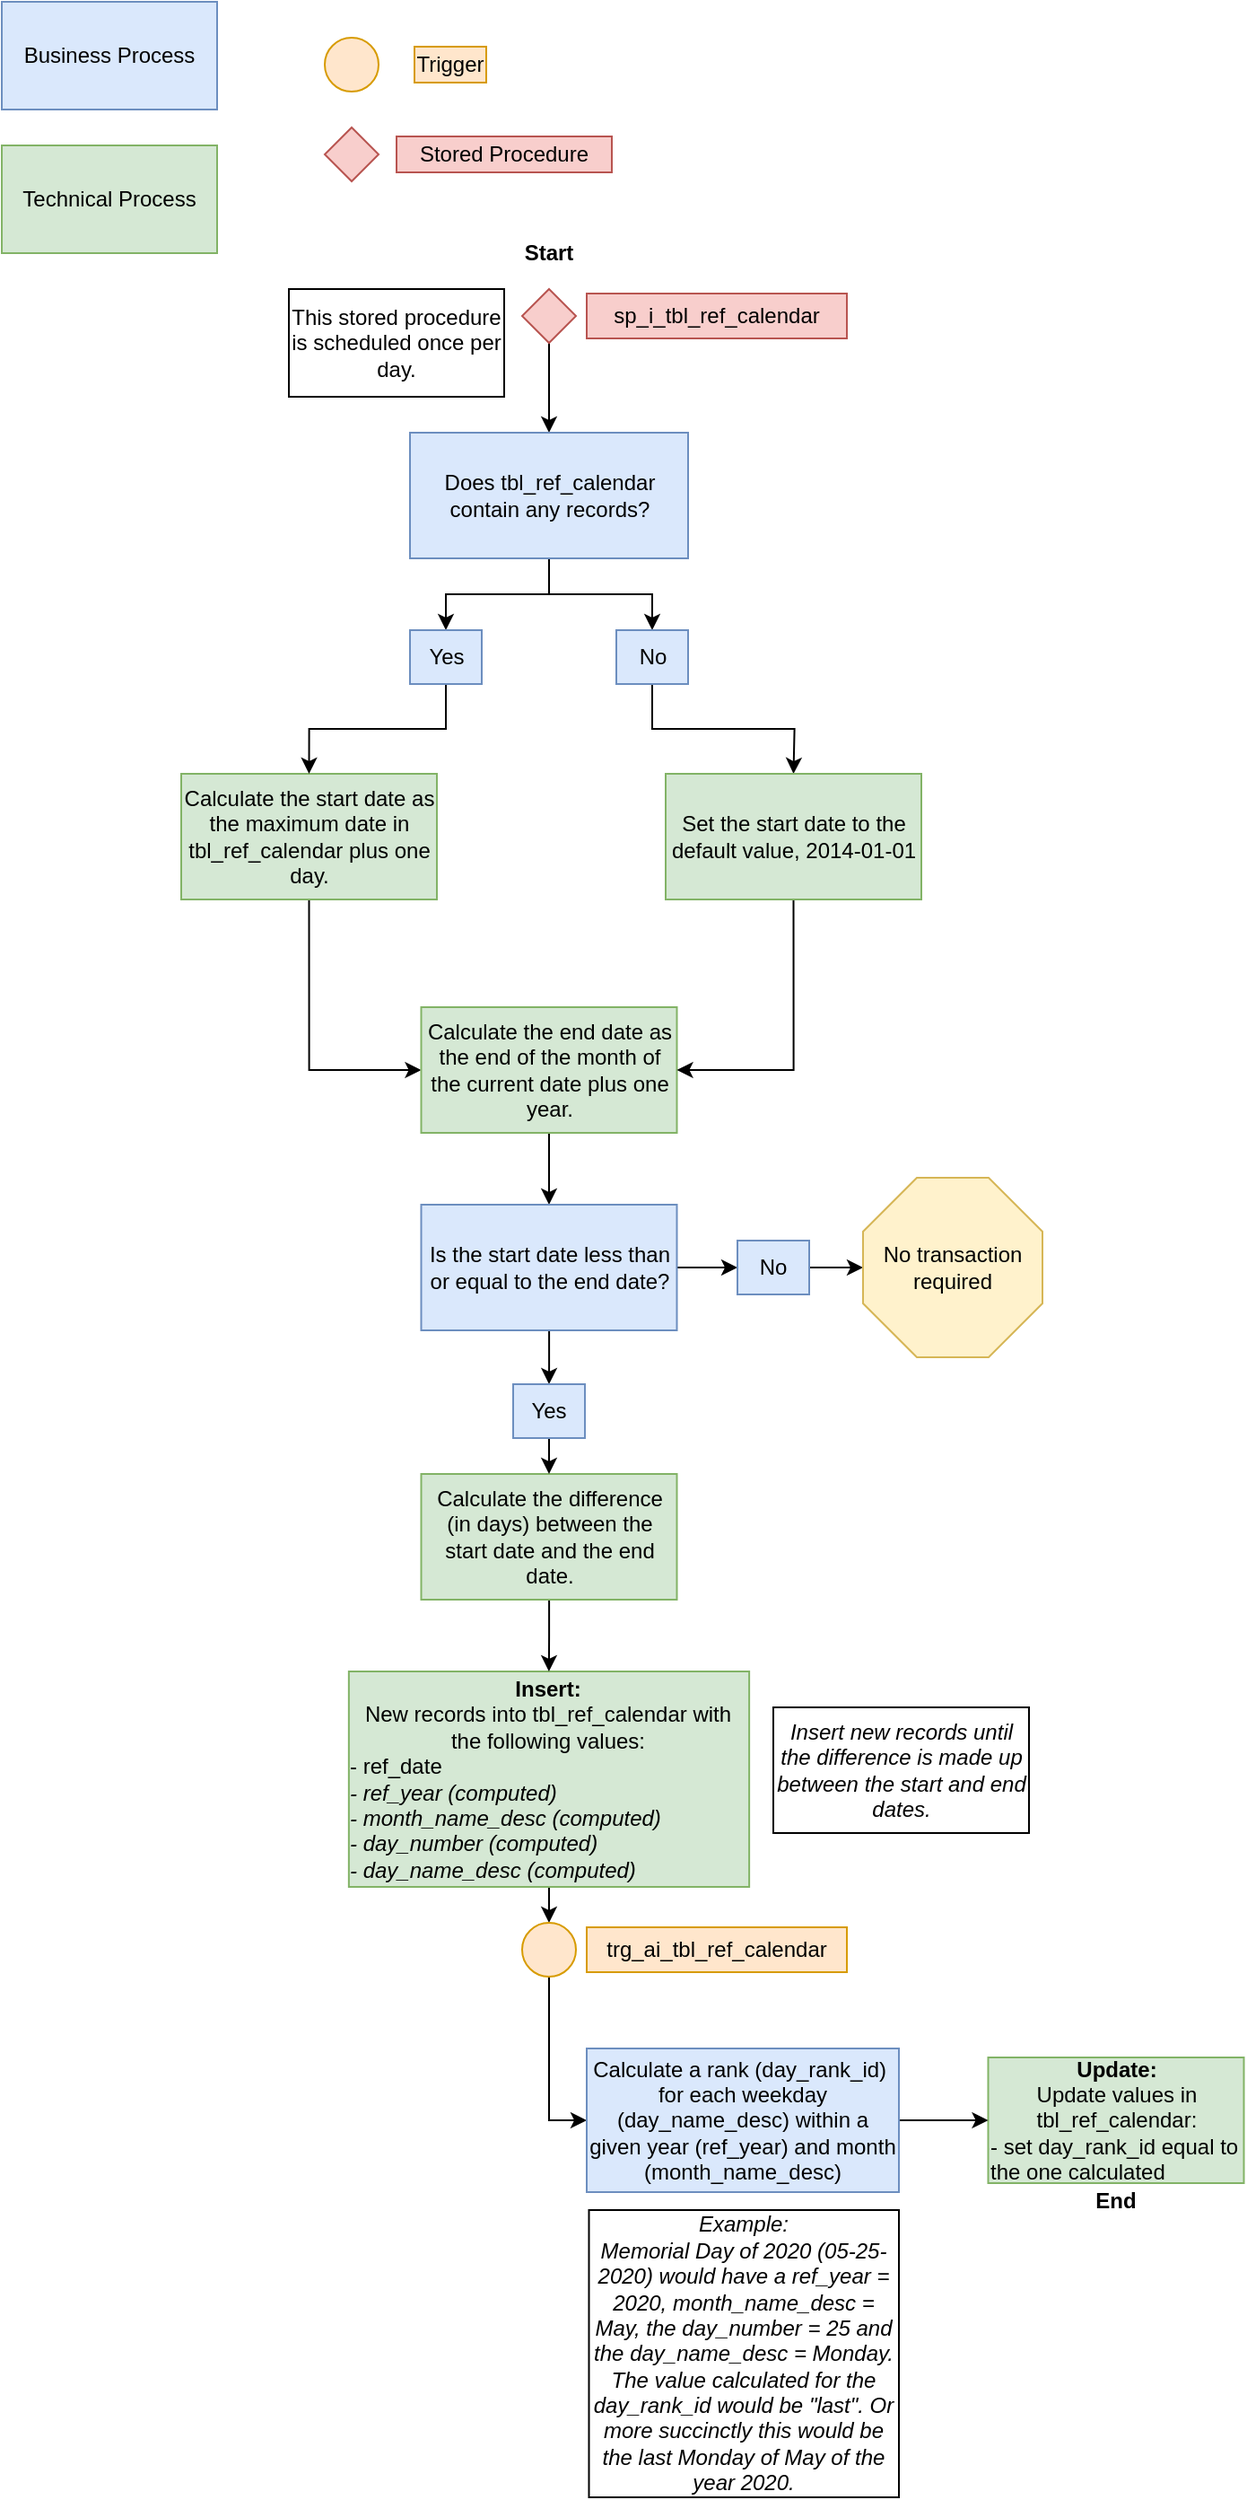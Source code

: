 <mxfile version="13.6.5" type="github">
  <diagram id="XN8gdffr4AGZBUH5e0Dg" name="Page-1">
    <mxGraphModel dx="1422" dy="794" grid="1" gridSize="10" guides="1" tooltips="1" connect="1" arrows="1" fold="1" page="1" pageScale="1" pageWidth="850" pageHeight="1100" math="0" shadow="0">
      <root>
        <mxCell id="0" />
        <mxCell id="1" parent="0" />
        <mxCell id="vaD9kKH9fZ-N4TJZYWga-21" style="edgeStyle=orthogonalEdgeStyle;rounded=0;orthogonalLoop=1;jettySize=auto;html=1;exitX=0.5;exitY=1;exitDx=0;exitDy=0;entryX=0.5;entryY=0;entryDx=0;entryDy=0;" parent="1" source="vaD9kKH9fZ-N4TJZYWga-1" target="vaD9kKH9fZ-N4TJZYWga-20" edge="1">
          <mxGeometry relative="1" as="geometry" />
        </mxCell>
        <mxCell id="vaD9kKH9fZ-N4TJZYWga-1" value="" style="rhombus;whiteSpace=wrap;html=1;fillColor=#f8cecc;strokeColor=#b85450;" parent="1" vertex="1">
          <mxGeometry x="320" y="190" width="30" height="30" as="geometry" />
        </mxCell>
        <mxCell id="vaD9kKH9fZ-N4TJZYWga-2" value="sp_i_tbl_ref_calendar" style="rounded=0;whiteSpace=wrap;html=1;fillColor=#f8cecc;strokeColor=#b85450;" parent="1" vertex="1">
          <mxGeometry x="356" y="192.5" width="145" height="25" as="geometry" />
        </mxCell>
        <mxCell id="vaD9kKH9fZ-N4TJZYWga-9" value="Business Process" style="rounded=0;whiteSpace=wrap;html=1;fillColor=#dae8fc;strokeColor=#6c8ebf;" parent="1" vertex="1">
          <mxGeometry x="30" y="30" width="120" height="60" as="geometry" />
        </mxCell>
        <mxCell id="vaD9kKH9fZ-N4TJZYWga-10" value="Technical Process" style="rounded=0;whiteSpace=wrap;html=1;fillColor=#d5e8d4;strokeColor=#82b366;" parent="1" vertex="1">
          <mxGeometry x="30" y="110" width="120" height="60" as="geometry" />
        </mxCell>
        <mxCell id="vaD9kKH9fZ-N4TJZYWga-11" value="" style="ellipse;whiteSpace=wrap;html=1;aspect=fixed;fillColor=#ffe6cc;strokeColor=#d79b00;" parent="1" vertex="1">
          <mxGeometry x="210" y="50" width="30" height="30" as="geometry" />
        </mxCell>
        <mxCell id="vaD9kKH9fZ-N4TJZYWga-12" value="Trigger" style="text;html=1;strokeColor=#d79b00;fillColor=#ffe6cc;align=center;verticalAlign=middle;whiteSpace=wrap;rounded=0;" parent="1" vertex="1">
          <mxGeometry x="260" y="55" width="40" height="20" as="geometry" />
        </mxCell>
        <mxCell id="vaD9kKH9fZ-N4TJZYWga-13" value="" style="rhombus;whiteSpace=wrap;html=1;align=left;fillColor=#f8cecc;strokeColor=#b85450;" parent="1" vertex="1">
          <mxGeometry x="210" y="100" width="30" height="30" as="geometry" />
        </mxCell>
        <mxCell id="vaD9kKH9fZ-N4TJZYWga-14" value="Stored Procedure" style="text;html=1;strokeColor=#b85450;fillColor=#f8cecc;align=center;verticalAlign=middle;whiteSpace=wrap;rounded=0;" parent="1" vertex="1">
          <mxGeometry x="250" y="105" width="120" height="20" as="geometry" />
        </mxCell>
        <mxCell id="vaD9kKH9fZ-N4TJZYWga-15" value="This stored procedure is scheduled once per day." style="rounded=0;whiteSpace=wrap;html=1;" parent="1" vertex="1">
          <mxGeometry x="190" y="190" width="120" height="60" as="geometry" />
        </mxCell>
        <mxCell id="vaD9kKH9fZ-N4TJZYWga-30" style="edgeStyle=orthogonalEdgeStyle;rounded=0;orthogonalLoop=1;jettySize=auto;html=1;exitX=0.5;exitY=1;exitDx=0;exitDy=0;entryX=0;entryY=0.5;entryDx=0;entryDy=0;" parent="1" source="vaD9kKH9fZ-N4TJZYWga-16" target="vaD9kKH9fZ-N4TJZYWga-17" edge="1">
          <mxGeometry relative="1" as="geometry" />
        </mxCell>
        <mxCell id="vaD9kKH9fZ-N4TJZYWga-16" value="Calculate the start date as the maximum date in tbl_ref_calendar plus one day." style="rounded=0;whiteSpace=wrap;html=1;fillColor=#d5e8d4;strokeColor=#82b366;" parent="1" vertex="1">
          <mxGeometry x="130" y="460" width="142.5" height="70" as="geometry" />
        </mxCell>
        <mxCell id="vaD9kKH9fZ-N4TJZYWga-33" style="edgeStyle=orthogonalEdgeStyle;rounded=0;orthogonalLoop=1;jettySize=auto;html=1;exitX=0.5;exitY=1;exitDx=0;exitDy=0;entryX=0.5;entryY=0;entryDx=0;entryDy=0;" parent="1" source="vaD9kKH9fZ-N4TJZYWga-17" target="vaD9kKH9fZ-N4TJZYWga-32" edge="1">
          <mxGeometry relative="1" as="geometry" />
        </mxCell>
        <mxCell id="vaD9kKH9fZ-N4TJZYWga-17" value="Calculate the end date as the end of the month of the current date plus one year." style="rounded=0;whiteSpace=wrap;html=1;fillColor=#d5e8d4;strokeColor=#82b366;" parent="1" vertex="1">
          <mxGeometry x="263.75" y="590" width="142.5" height="70" as="geometry" />
        </mxCell>
        <mxCell id="vaD9kKH9fZ-N4TJZYWga-25" style="edgeStyle=orthogonalEdgeStyle;rounded=0;orthogonalLoop=1;jettySize=auto;html=1;exitX=0.5;exitY=1;exitDx=0;exitDy=0;entryX=0.5;entryY=0;entryDx=0;entryDy=0;" parent="1" source="vaD9kKH9fZ-N4TJZYWga-20" target="vaD9kKH9fZ-N4TJZYWga-22" edge="1">
          <mxGeometry relative="1" as="geometry" />
        </mxCell>
        <mxCell id="vaD9kKH9fZ-N4TJZYWga-26" style="edgeStyle=orthogonalEdgeStyle;rounded=0;orthogonalLoop=1;jettySize=auto;html=1;exitX=0.5;exitY=1;exitDx=0;exitDy=0;entryX=0.5;entryY=0;entryDx=0;entryDy=0;" parent="1" source="vaD9kKH9fZ-N4TJZYWga-20" target="vaD9kKH9fZ-N4TJZYWga-23" edge="1">
          <mxGeometry relative="1" as="geometry" />
        </mxCell>
        <mxCell id="vaD9kKH9fZ-N4TJZYWga-20" value="Does tbl_ref_calendar contain any records?" style="rounded=0;whiteSpace=wrap;html=1;fillColor=#dae8fc;strokeColor=#6c8ebf;" parent="1" vertex="1">
          <mxGeometry x="257.5" y="270" width="155" height="70" as="geometry" />
        </mxCell>
        <mxCell id="vaD9kKH9fZ-N4TJZYWga-27" style="edgeStyle=orthogonalEdgeStyle;rounded=0;orthogonalLoop=1;jettySize=auto;html=1;exitX=0.5;exitY=1;exitDx=0;exitDy=0;entryX=0.5;entryY=0;entryDx=0;entryDy=0;" parent="1" source="vaD9kKH9fZ-N4TJZYWga-22" target="vaD9kKH9fZ-N4TJZYWga-16" edge="1">
          <mxGeometry relative="1" as="geometry" />
        </mxCell>
        <mxCell id="vaD9kKH9fZ-N4TJZYWga-22" value="Yes" style="rounded=0;whiteSpace=wrap;html=1;fillColor=#dae8fc;strokeColor=#6c8ebf;" parent="1" vertex="1">
          <mxGeometry x="257.5" y="380" width="40" height="30" as="geometry" />
        </mxCell>
        <mxCell id="vaD9kKH9fZ-N4TJZYWga-29" style="edgeStyle=orthogonalEdgeStyle;rounded=0;orthogonalLoop=1;jettySize=auto;html=1;exitX=0.5;exitY=1;exitDx=0;exitDy=0;entryX=0.5;entryY=0;entryDx=0;entryDy=0;" parent="1" source="vaD9kKH9fZ-N4TJZYWga-23" edge="1">
          <mxGeometry relative="1" as="geometry">
            <mxPoint x="471.25" y="460" as="targetPoint" />
          </mxGeometry>
        </mxCell>
        <mxCell id="vaD9kKH9fZ-N4TJZYWga-23" value="No" style="rounded=0;whiteSpace=wrap;html=1;fillColor=#dae8fc;strokeColor=#6c8ebf;" parent="1" vertex="1">
          <mxGeometry x="372.5" y="380" width="40" height="30" as="geometry" />
        </mxCell>
        <mxCell id="vaD9kKH9fZ-N4TJZYWga-31" style="edgeStyle=orthogonalEdgeStyle;rounded=0;orthogonalLoop=1;jettySize=auto;html=1;exitX=0.5;exitY=1;exitDx=0;exitDy=0;entryX=1;entryY=0.5;entryDx=0;entryDy=0;" parent="1" source="vaD9kKH9fZ-N4TJZYWga-28" target="vaD9kKH9fZ-N4TJZYWga-17" edge="1">
          <mxGeometry relative="1" as="geometry" />
        </mxCell>
        <mxCell id="vaD9kKH9fZ-N4TJZYWga-28" value="Set the start date to the default value, 2014-01-01" style="rounded=0;whiteSpace=wrap;html=1;fillColor=#d5e8d4;strokeColor=#82b366;" parent="1" vertex="1">
          <mxGeometry x="400" y="460" width="142.5" height="70" as="geometry" />
        </mxCell>
        <mxCell id="6owCQnBmwqEgiJXIt3Ya-6" value="" style="edgeStyle=orthogonalEdgeStyle;rounded=0;orthogonalLoop=1;jettySize=auto;html=1;" edge="1" parent="1" source="vaD9kKH9fZ-N4TJZYWga-32" target="6owCQnBmwqEgiJXIt3Ya-5">
          <mxGeometry relative="1" as="geometry" />
        </mxCell>
        <mxCell id="6owCQnBmwqEgiJXIt3Ya-9" value="" style="edgeStyle=orthogonalEdgeStyle;rounded=0;orthogonalLoop=1;jettySize=auto;html=1;" edge="1" parent="1" source="vaD9kKH9fZ-N4TJZYWga-32" target="6owCQnBmwqEgiJXIt3Ya-8">
          <mxGeometry relative="1" as="geometry" />
        </mxCell>
        <mxCell id="vaD9kKH9fZ-N4TJZYWga-32" value="Is the start date less than or equal to the end date?" style="rounded=0;whiteSpace=wrap;html=1;fillColor=#dae8fc;strokeColor=#6c8ebf;" parent="1" vertex="1">
          <mxGeometry x="263.75" y="700" width="142.5" height="70" as="geometry" />
        </mxCell>
        <mxCell id="vaD9kKH9fZ-N4TJZYWga-40" style="edgeStyle=orthogonalEdgeStyle;rounded=0;orthogonalLoop=1;jettySize=auto;html=1;exitX=0.5;exitY=1;exitDx=0;exitDy=0;entryX=0.5;entryY=0;entryDx=0;entryDy=0;" parent="1" source="vaD9kKH9fZ-N4TJZYWga-34" target="vaD9kKH9fZ-N4TJZYWga-37" edge="1">
          <mxGeometry relative="1" as="geometry" />
        </mxCell>
        <mxCell id="vaD9kKH9fZ-N4TJZYWga-34" value="&lt;b&gt;Insert:&lt;/b&gt;&lt;br&gt;New records into tbl_ref_calendar with the following values:&lt;br&gt;&lt;div style=&quot;text-align: left&quot;&gt;&lt;span&gt;- ref_date&lt;/span&gt;&lt;/div&gt;&lt;div style=&quot;text-align: left&quot;&gt;&lt;span&gt;&lt;i&gt;- ref_year (computed)&lt;/i&gt;&lt;/span&gt;&lt;/div&gt;&lt;div style=&quot;text-align: left&quot;&gt;&lt;i&gt;- month_name_desc (computed)&lt;/i&gt;&lt;/div&gt;&lt;div style=&quot;text-align: left&quot;&gt;&lt;i&gt;- day_number (computed)&lt;/i&gt;&lt;/div&gt;&lt;div style=&quot;text-align: left&quot;&gt;&lt;i&gt;- day_name_desc (computed)&lt;/i&gt;&lt;/div&gt;" style="rounded=0;whiteSpace=wrap;html=1;fillColor=#d5e8d4;strokeColor=#82b366;" parent="1" vertex="1">
          <mxGeometry x="223.43" y="960" width="223.13" height="120" as="geometry" />
        </mxCell>
        <mxCell id="vaD9kKH9fZ-N4TJZYWga-35" value="&lt;i&gt;Insert new records until the difference is made up between the start and end dates.&lt;/i&gt;" style="rounded=0;whiteSpace=wrap;html=1;" parent="1" vertex="1">
          <mxGeometry x="460" y="980" width="142.5" height="70" as="geometry" />
        </mxCell>
        <mxCell id="vaD9kKH9fZ-N4TJZYWga-44" style="edgeStyle=orthogonalEdgeStyle;rounded=0;orthogonalLoop=1;jettySize=auto;html=1;exitX=0.5;exitY=1;exitDx=0;exitDy=0;entryX=0;entryY=0.5;entryDx=0;entryDy=0;" parent="1" source="vaD9kKH9fZ-N4TJZYWga-37" target="vaD9kKH9fZ-N4TJZYWga-42" edge="1">
          <mxGeometry relative="1" as="geometry" />
        </mxCell>
        <mxCell id="vaD9kKH9fZ-N4TJZYWga-37" value="" style="ellipse;whiteSpace=wrap;html=1;aspect=fixed;fillColor=#ffe6cc;strokeColor=#d79b00;" parent="1" vertex="1">
          <mxGeometry x="320" y="1100" width="30" height="30" as="geometry" />
        </mxCell>
        <mxCell id="vaD9kKH9fZ-N4TJZYWga-39" value="trg_ai_tbl_ref_calendar" style="rounded=0;whiteSpace=wrap;html=1;fillColor=#ffe6cc;strokeColor=#d79b00;" parent="1" vertex="1">
          <mxGeometry x="356" y="1102.5" width="145" height="25" as="geometry" />
        </mxCell>
        <mxCell id="vaD9kKH9fZ-N4TJZYWga-41" value="&lt;b&gt;Update:&lt;/b&gt;&lt;br&gt;Update values in tbl_ref_calendar:&lt;br&gt;&lt;div style=&quot;text-align: left&quot;&gt;&lt;span&gt;- set day_rank_id equal to the one calculated&lt;/span&gt;&lt;/div&gt;" style="rounded=0;whiteSpace=wrap;html=1;fillColor=#d5e8d4;strokeColor=#82b366;" parent="1" vertex="1">
          <mxGeometry x="579.75" y="1175" width="142.5" height="70" as="geometry" />
        </mxCell>
        <mxCell id="vaD9kKH9fZ-N4TJZYWga-45" style="edgeStyle=orthogonalEdgeStyle;rounded=0;orthogonalLoop=1;jettySize=auto;html=1;exitX=1;exitY=0.5;exitDx=0;exitDy=0;entryX=0;entryY=0.5;entryDx=0;entryDy=0;" parent="1" source="vaD9kKH9fZ-N4TJZYWga-42" target="vaD9kKH9fZ-N4TJZYWga-41" edge="1">
          <mxGeometry relative="1" as="geometry" />
        </mxCell>
        <mxCell id="vaD9kKH9fZ-N4TJZYWga-42" value="Calculate a rank (day_rank_id)&amp;nbsp; for each weekday (day_name_desc) within a given year (ref_year) and month (month_name_desc)" style="rounded=0;whiteSpace=wrap;html=1;fillColor=#dae8fc;strokeColor=#6c8ebf;" parent="1" vertex="1">
          <mxGeometry x="356" y="1170" width="174" height="80" as="geometry" />
        </mxCell>
        <mxCell id="vaD9kKH9fZ-N4TJZYWga-43" value="&lt;i&gt;Example:&lt;br&gt;Memorial Day of 2020 (05-25-2020) would have a ref_year = 2020, month_name_desc = May, the day_number = 25 and the day_name_desc = Monday. The value calculated for the day_rank_id would be &quot;last&quot;. Or more succinctly this would be the last Monday of May of the year 2020.&lt;br&gt;&lt;/i&gt;" style="rounded=0;whiteSpace=wrap;html=1;" parent="1" vertex="1">
          <mxGeometry x="357.25" y="1260" width="172.75" height="160" as="geometry" />
        </mxCell>
        <mxCell id="vaD9kKH9fZ-N4TJZYWga-46" value="&lt;b&gt;End&lt;/b&gt;" style="text;html=1;strokeColor=none;fillColor=none;align=center;verticalAlign=middle;whiteSpace=wrap;rounded=0;" parent="1" vertex="1">
          <mxGeometry x="631" y="1245" width="40" height="20" as="geometry" />
        </mxCell>
        <mxCell id="6owCQnBmwqEgiJXIt3Ya-4" value="" style="edgeStyle=orthogonalEdgeStyle;rounded=0;orthogonalLoop=1;jettySize=auto;html=1;" edge="1" parent="1" source="6owCQnBmwqEgiJXIt3Ya-2" target="vaD9kKH9fZ-N4TJZYWga-34">
          <mxGeometry relative="1" as="geometry" />
        </mxCell>
        <mxCell id="6owCQnBmwqEgiJXIt3Ya-2" value="Calculate the difference (in days) between the start date and the end date." style="rounded=0;whiteSpace=wrap;html=1;fillColor=#d5e8d4;strokeColor=#82b366;" vertex="1" parent="1">
          <mxGeometry x="263.75" y="850" width="142.5" height="70" as="geometry" />
        </mxCell>
        <mxCell id="6owCQnBmwqEgiJXIt3Ya-7" value="" style="edgeStyle=orthogonalEdgeStyle;rounded=0;orthogonalLoop=1;jettySize=auto;html=1;" edge="1" parent="1" source="6owCQnBmwqEgiJXIt3Ya-5" target="6owCQnBmwqEgiJXIt3Ya-2">
          <mxGeometry relative="1" as="geometry" />
        </mxCell>
        <mxCell id="6owCQnBmwqEgiJXIt3Ya-5" value="Yes" style="rounded=0;whiteSpace=wrap;html=1;fillColor=#dae8fc;strokeColor=#6c8ebf;" vertex="1" parent="1">
          <mxGeometry x="315" y="800" width="40" height="30" as="geometry" />
        </mxCell>
        <mxCell id="6owCQnBmwqEgiJXIt3Ya-11" value="" style="edgeStyle=orthogonalEdgeStyle;rounded=0;orthogonalLoop=1;jettySize=auto;html=1;" edge="1" parent="1" source="6owCQnBmwqEgiJXIt3Ya-8" target="6owCQnBmwqEgiJXIt3Ya-10">
          <mxGeometry relative="1" as="geometry" />
        </mxCell>
        <mxCell id="6owCQnBmwqEgiJXIt3Ya-8" value="No" style="rounded=0;whiteSpace=wrap;html=1;fillColor=#dae8fc;strokeColor=#6c8ebf;" vertex="1" parent="1">
          <mxGeometry x="440" y="720" width="40" height="30" as="geometry" />
        </mxCell>
        <mxCell id="6owCQnBmwqEgiJXIt3Ya-10" value="No transaction required" style="whiteSpace=wrap;html=1;shape=mxgraph.basic.octagon2;align=center;verticalAlign=middle;dx=15;fillColor=#fff2cc;strokeColor=#d6b656;" vertex="1" parent="1">
          <mxGeometry x="510" y="685" width="100" height="100" as="geometry" />
        </mxCell>
        <mxCell id="6owCQnBmwqEgiJXIt3Ya-12" value="&lt;b&gt;Start&lt;/b&gt;" style="text;html=1;strokeColor=none;fillColor=none;align=center;verticalAlign=middle;whiteSpace=wrap;rounded=0;" vertex="1" parent="1">
          <mxGeometry x="315" y="160" width="40" height="20" as="geometry" />
        </mxCell>
      </root>
    </mxGraphModel>
  </diagram>
</mxfile>
